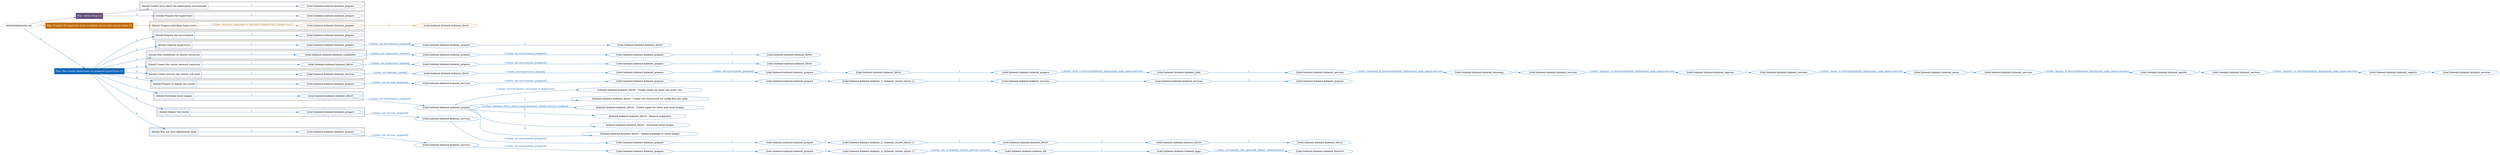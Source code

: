 digraph {
	graph [concentrate=true ordering=in rankdir=LR ratio=fill]
	edge [esep=5 sep=10]
	"kubeinit/playbook.yml" [id=root_node style=dotted]
	play_ebeb322b [label="Play: Initial setup (1)" color="#64507c" fontcolor="#ffffff" id=play_ebeb322b shape=box style=filled tooltip=localhost]
	"kubeinit/playbook.yml" -> play_ebeb322b [label="1 " color="#64507c" fontcolor="#64507c" id=edge_97371eeb labeltooltip="1 " tooltip="1 "]
	subgraph "kubeinit.kubeinit.kubeinit_prepare" {
		role_e0636be6 [label="[role] kubeinit.kubeinit.kubeinit_prepare" color="#64507c" id=role_e0636be6 tooltip="kubeinit.kubeinit.kubeinit_prepare"]
	}
	subgraph "kubeinit.kubeinit.kubeinit_prepare" {
		role_f9ffd383 [label="[role] kubeinit.kubeinit.kubeinit_prepare" color="#64507c" id=role_f9ffd383 tooltip="kubeinit.kubeinit.kubeinit_prepare"]
	}
	subgraph "Play: Initial setup (1)" {
		play_ebeb322b -> block_dc381b86 [label=1 color="#64507c" fontcolor="#64507c" id=edge_f3c9b269 labeltooltip=1 tooltip=1]
		subgraph cluster_block_dc381b86 {
			block_dc381b86 [label="[block] Gather facts about the deployment environment" color="#64507c" id=block_dc381b86 labeltooltip="Gather facts about the deployment environment" shape=box tooltip="Gather facts about the deployment environment"]
			block_dc381b86 -> role_e0636be6 [label="1 " color="#64507c" fontcolor="#64507c" id=edge_ab9700f2 labeltooltip="1 " tooltip="1 "]
		}
		play_ebeb322b -> block_392fecc4 [label=2 color="#64507c" fontcolor="#64507c" id=edge_1ffd80a2 labeltooltip=2 tooltip=2]
		subgraph cluster_block_392fecc4 {
			block_392fecc4 [label="[block] Prepare the hypervisors" color="#64507c" id=block_392fecc4 labeltooltip="Prepare the hypervisors" shape=box tooltip="Prepare the hypervisors"]
			block_392fecc4 -> role_f9ffd383 [label="1 " color="#64507c" fontcolor="#64507c" id=edge_21561698 labeltooltip="1 " tooltip="1 "]
		}
	}
	play_86df5506 [label="Play: Prepare all hypervisor hosts to deploy service and cluster nodes (0)" color="#c16e0b" fontcolor="#ffffff" id=play_86df5506 shape=box style=filled tooltip="Play: Prepare all hypervisor hosts to deploy service and cluster nodes (0)"]
	"kubeinit/playbook.yml" -> play_86df5506 [label="2 " color="#c16e0b" fontcolor="#c16e0b" id=edge_3bf9d54b labeltooltip="2 " tooltip="2 "]
	subgraph "kubeinit.kubeinit.kubeinit_libvirt" {
		role_e8bbdf57 [label="[role] kubeinit.kubeinit.kubeinit_libvirt" color="#c16e0b" id=role_e8bbdf57 tooltip="kubeinit.kubeinit.kubeinit_libvirt"]
	}
	subgraph "kubeinit.kubeinit.kubeinit_prepare" {
		role_d6c2d335 [label="[role] kubeinit.kubeinit.kubeinit_prepare" color="#c16e0b" id=role_d6c2d335 tooltip="kubeinit.kubeinit.kubeinit_prepare"]
		role_d6c2d335 -> role_e8bbdf57 [label="1 " color="#c16e0b" fontcolor="#c16e0b" id=edge_e1fff191 labeltooltip="1 " tooltip="1 "]
	}
	subgraph "Play: Prepare all hypervisor hosts to deploy service and cluster nodes (0)" {
		play_86df5506 -> block_7acf29fb [label=1 color="#c16e0b" fontcolor="#c16e0b" id=edge_d3efbb95 labeltooltip=1 tooltip=1]
		subgraph cluster_block_7acf29fb {
			block_7acf29fb [label="[block] Prepare individual hypervisors" color="#c16e0b" id=block_7acf29fb labeltooltip="Prepare individual hypervisors" shape=box tooltip="Prepare individual hypervisors"]
			block_7acf29fb -> role_d6c2d335 [label="1 [when: inventory_hostname in hostvars['kubeinit-facts'].hypervisors]" color="#c16e0b" fontcolor="#c16e0b" id=edge_d5f08c74 labeltooltip="1 [when: inventory_hostname in hostvars['kubeinit-facts'].hypervisors]" tooltip="1 [when: inventory_hostname in hostvars['kubeinit-facts'].hypervisors]"]
		}
	}
	play_c7064fa5 [label="Play: Run cluster deployment on prepared hypervisors (1)" color="#1267ba" fontcolor="#ffffff" id=play_c7064fa5 shape=box style=filled tooltip=localhost]
	"kubeinit/playbook.yml" -> play_c7064fa5 [label="3 " color="#1267ba" fontcolor="#1267ba" id=edge_d06b46b9 labeltooltip="3 " tooltip="3 "]
	subgraph "kubeinit.kubeinit.kubeinit_prepare" {
		role_9105de53 [label="[role] kubeinit.kubeinit.kubeinit_prepare" color="#1267ba" id=role_9105de53 tooltip="kubeinit.kubeinit.kubeinit_prepare"]
	}
	subgraph "kubeinit.kubeinit.kubeinit_libvirt" {
		role_8f34eb74 [label="[role] kubeinit.kubeinit.kubeinit_libvirt" color="#1267ba" id=role_8f34eb74 tooltip="kubeinit.kubeinit.kubeinit_libvirt"]
	}
	subgraph "kubeinit.kubeinit.kubeinit_prepare" {
		role_2ac9ea8a [label="[role] kubeinit.kubeinit.kubeinit_prepare" color="#1267ba" id=role_2ac9ea8a tooltip="kubeinit.kubeinit.kubeinit_prepare"]
		role_2ac9ea8a -> role_8f34eb74 [label="1 " color="#1267ba" fontcolor="#1267ba" id=edge_2ab9da57 labeltooltip="1 " tooltip="1 "]
	}
	subgraph "kubeinit.kubeinit.kubeinit_prepare" {
		role_92ebce7d [label="[role] kubeinit.kubeinit.kubeinit_prepare" color="#1267ba" id=role_92ebce7d tooltip="kubeinit.kubeinit.kubeinit_prepare"]
		role_92ebce7d -> role_2ac9ea8a [label="1 [when: not environment_prepared]" color="#1267ba" fontcolor="#1267ba" id=edge_d586e847 labeltooltip="1 [when: not environment_prepared]" tooltip="1 [when: not environment_prepared]"]
	}
	subgraph "kubeinit.kubeinit.kubeinit_libvirt" {
		role_46fd9f11 [label="[role] kubeinit.kubeinit.kubeinit_libvirt" color="#1267ba" id=role_46fd9f11 tooltip="kubeinit.kubeinit.kubeinit_libvirt"]
	}
	subgraph "kubeinit.kubeinit.kubeinit_prepare" {
		role_7fbed3cd [label="[role] kubeinit.kubeinit.kubeinit_prepare" color="#1267ba" id=role_7fbed3cd tooltip="kubeinit.kubeinit.kubeinit_prepare"]
		role_7fbed3cd -> role_46fd9f11 [label="1 " color="#1267ba" fontcolor="#1267ba" id=edge_3370c046 labeltooltip="1 " tooltip="1 "]
	}
	subgraph "kubeinit.kubeinit.kubeinit_prepare" {
		role_264d51ce [label="[role] kubeinit.kubeinit.kubeinit_prepare" color="#1267ba" id=role_264d51ce tooltip="kubeinit.kubeinit.kubeinit_prepare"]
		role_264d51ce -> role_7fbed3cd [label="1 [when: not environment_prepared]" color="#1267ba" fontcolor="#1267ba" id=edge_f0abaf6b labeltooltip="1 [when: not environment_prepared]" tooltip="1 [when: not environment_prepared]"]
	}
	subgraph "kubeinit.kubeinit.kubeinit_validations" {
		role_f55703b9 [label="[role] kubeinit.kubeinit.kubeinit_validations" color="#1267ba" id=role_f55703b9 tooltip="kubeinit.kubeinit.kubeinit_validations"]
		role_f55703b9 -> role_264d51ce [label="1 [when: not hypervisors_cleaned]" color="#1267ba" fontcolor="#1267ba" id=edge_0862f4a9 labeltooltip="1 [when: not hypervisors_cleaned]" tooltip="1 [when: not hypervisors_cleaned]"]
	}
	subgraph "kubeinit.kubeinit.kubeinit_libvirt" {
		role_fda18b17 [label="[role] kubeinit.kubeinit.kubeinit_libvirt" color="#1267ba" id=role_fda18b17 tooltip="kubeinit.kubeinit.kubeinit_libvirt"]
	}
	subgraph "kubeinit.kubeinit.kubeinit_prepare" {
		role_b82076f6 [label="[role] kubeinit.kubeinit.kubeinit_prepare" color="#1267ba" id=role_b82076f6 tooltip="kubeinit.kubeinit.kubeinit_prepare"]
		role_b82076f6 -> role_fda18b17 [label="1 " color="#1267ba" fontcolor="#1267ba" id=edge_c2e73c6c labeltooltip="1 " tooltip="1 "]
	}
	subgraph "kubeinit.kubeinit.kubeinit_prepare" {
		role_7426e904 [label="[role] kubeinit.kubeinit.kubeinit_prepare" color="#1267ba" id=role_7426e904 tooltip="kubeinit.kubeinit.kubeinit_prepare"]
		role_7426e904 -> role_b82076f6 [label="1 [when: not environment_prepared]" color="#1267ba" fontcolor="#1267ba" id=edge_6c98e704 labeltooltip="1 [when: not environment_prepared]" tooltip="1 [when: not environment_prepared]"]
	}
	subgraph "kubeinit.kubeinit.kubeinit_libvirt" {
		role_287bd5bd [label="[role] kubeinit.kubeinit.kubeinit_libvirt" color="#1267ba" id=role_287bd5bd tooltip="kubeinit.kubeinit.kubeinit_libvirt"]
		role_287bd5bd -> role_7426e904 [label="1 [when: not hypervisors_cleaned]" color="#1267ba" fontcolor="#1267ba" id=edge_ff1e952b labeltooltip="1 [when: not hypervisors_cleaned]" tooltip="1 [when: not hypervisors_cleaned]"]
	}
	subgraph "kubeinit.kubeinit.kubeinit_services" {
		role_b31074d2 [label="[role] kubeinit.kubeinit.kubeinit_services" color="#1267ba" id=role_b31074d2 tooltip="kubeinit.kubeinit.kubeinit_services"]
	}
	subgraph "kubeinit.kubeinit.kubeinit_registry" {
		role_e8f7dfb5 [label="[role] kubeinit.kubeinit.kubeinit_registry" color="#1267ba" id=role_e8f7dfb5 tooltip="kubeinit.kubeinit.kubeinit_registry"]
		role_e8f7dfb5 -> role_b31074d2 [label="1 " color="#1267ba" fontcolor="#1267ba" id=edge_a4ddbe61 labeltooltip="1 " tooltip="1 "]
	}
	subgraph "kubeinit.kubeinit.kubeinit_services" {
		role_9560f510 [label="[role] kubeinit.kubeinit.kubeinit_services" color="#1267ba" id=role_9560f510 tooltip="kubeinit.kubeinit.kubeinit_services"]
		role_9560f510 -> role_e8f7dfb5 [label="1 [when: 'registry' in hostvars[kubeinit_deployment_node_name].services]" color="#1267ba" fontcolor="#1267ba" id=edge_b5f30bd2 labeltooltip="1 [when: 'registry' in hostvars[kubeinit_deployment_node_name].services]" tooltip="1 [when: 'registry' in hostvars[kubeinit_deployment_node_name].services]"]
	}
	subgraph "kubeinit.kubeinit.kubeinit_apache" {
		role_4f09334e [label="[role] kubeinit.kubeinit.kubeinit_apache" color="#1267ba" id=role_4f09334e tooltip="kubeinit.kubeinit.kubeinit_apache"]
		role_4f09334e -> role_9560f510 [label="1 " color="#1267ba" fontcolor="#1267ba" id=edge_4994ca34 labeltooltip="1 " tooltip="1 "]
	}
	subgraph "kubeinit.kubeinit.kubeinit_services" {
		role_4fb16d83 [label="[role] kubeinit.kubeinit.kubeinit_services" color="#1267ba" id=role_4fb16d83 tooltip="kubeinit.kubeinit.kubeinit_services"]
		role_4fb16d83 -> role_4f09334e [label="1 [when: 'apache' in hostvars[kubeinit_deployment_node_name].services]" color="#1267ba" fontcolor="#1267ba" id=edge_48d9c1fd labeltooltip="1 [when: 'apache' in hostvars[kubeinit_deployment_node_name].services]" tooltip="1 [when: 'apache' in hostvars[kubeinit_deployment_node_name].services]"]
	}
	subgraph "kubeinit.kubeinit.kubeinit_nexus" {
		role_aa4f0908 [label="[role] kubeinit.kubeinit.kubeinit_nexus" color="#1267ba" id=role_aa4f0908 tooltip="kubeinit.kubeinit.kubeinit_nexus"]
		role_aa4f0908 -> role_4fb16d83 [label="1 " color="#1267ba" fontcolor="#1267ba" id=edge_b8f6fba8 labeltooltip="1 " tooltip="1 "]
	}
	subgraph "kubeinit.kubeinit.kubeinit_services" {
		role_7190120e [label="[role] kubeinit.kubeinit.kubeinit_services" color="#1267ba" id=role_7190120e tooltip="kubeinit.kubeinit.kubeinit_services"]
		role_7190120e -> role_aa4f0908 [label="1 [when: 'nexus' in hostvars[kubeinit_deployment_node_name].services]" color="#1267ba" fontcolor="#1267ba" id=edge_a5205f81 labeltooltip="1 [when: 'nexus' in hostvars[kubeinit_deployment_node_name].services]" tooltip="1 [when: 'nexus' in hostvars[kubeinit_deployment_node_name].services]"]
	}
	subgraph "kubeinit.kubeinit.kubeinit_haproxy" {
		role_b77a970b [label="[role] kubeinit.kubeinit.kubeinit_haproxy" color="#1267ba" id=role_b77a970b tooltip="kubeinit.kubeinit.kubeinit_haproxy"]
		role_b77a970b -> role_7190120e [label="1 " color="#1267ba" fontcolor="#1267ba" id=edge_bd65090b labeltooltip="1 " tooltip="1 "]
	}
	subgraph "kubeinit.kubeinit.kubeinit_services" {
		role_d8a804d3 [label="[role] kubeinit.kubeinit.kubeinit_services" color="#1267ba" id=role_d8a804d3 tooltip="kubeinit.kubeinit.kubeinit_services"]
		role_d8a804d3 -> role_b77a970b [label="1 [when: 'haproxy' in hostvars[kubeinit_deployment_node_name].services]" color="#1267ba" fontcolor="#1267ba" id=edge_b01a42fa labeltooltip="1 [when: 'haproxy' in hostvars[kubeinit_deployment_node_name].services]" tooltip="1 [when: 'haproxy' in hostvars[kubeinit_deployment_node_name].services]"]
	}
	subgraph "kubeinit.kubeinit.kubeinit_dnsmasq" {
		role_cc12ee71 [label="[role] kubeinit.kubeinit.kubeinit_dnsmasq" color="#1267ba" id=role_cc12ee71 tooltip="kubeinit.kubeinit.kubeinit_dnsmasq"]
		role_cc12ee71 -> role_d8a804d3 [label="1 " color="#1267ba" fontcolor="#1267ba" id=edge_4d1b2b56 labeltooltip="1 " tooltip="1 "]
	}
	subgraph "kubeinit.kubeinit.kubeinit_services" {
		role_3fe679e4 [label="[role] kubeinit.kubeinit.kubeinit_services" color="#1267ba" id=role_3fe679e4 tooltip="kubeinit.kubeinit.kubeinit_services"]
		role_3fe679e4 -> role_cc12ee71 [label="1 [when: 'dnsmasq' in hostvars[kubeinit_deployment_node_name].services]" color="#1267ba" fontcolor="#1267ba" id=edge_dc143839 labeltooltip="1 [when: 'dnsmasq' in hostvars[kubeinit_deployment_node_name].services]" tooltip="1 [when: 'dnsmasq' in hostvars[kubeinit_deployment_node_name].services]"]
	}
	subgraph "kubeinit.kubeinit.kubeinit_bind" {
		role_d10eb611 [label="[role] kubeinit.kubeinit.kubeinit_bind" color="#1267ba" id=role_d10eb611 tooltip="kubeinit.kubeinit.kubeinit_bind"]
		role_d10eb611 -> role_3fe679e4 [label="1 " color="#1267ba" fontcolor="#1267ba" id=edge_da058bb9 labeltooltip="1 " tooltip="1 "]
	}
	subgraph "kubeinit.kubeinit.kubeinit_prepare" {
		role_45907d24 [label="[role] kubeinit.kubeinit.kubeinit_prepare" color="#1267ba" id=role_45907d24 tooltip="kubeinit.kubeinit.kubeinit_prepare"]
		role_45907d24 -> role_d10eb611 [label="1 [when: 'bind' in hostvars[kubeinit_deployment_node_name].services]" color="#1267ba" fontcolor="#1267ba" id=edge_e51d5c03 labeltooltip="1 [when: 'bind' in hostvars[kubeinit_deployment_node_name].services]" tooltip="1 [when: 'bind' in hostvars[kubeinit_deployment_node_name].services]"]
	}
	subgraph "kubeinit.kubeinit.kubeinit_libvirt" {
		role_015fd0b1 [label="[role] kubeinit.kubeinit.kubeinit_libvirt" color="#1267ba" id=role_015fd0b1 tooltip="kubeinit.kubeinit.kubeinit_libvirt"]
		role_015fd0b1 -> role_45907d24 [label="1 " color="#1267ba" fontcolor="#1267ba" id=edge_3ae0d93d labeltooltip="1 " tooltip="1 "]
	}
	subgraph "kubeinit.kubeinit.kubeinit_prepare" {
		role_93fe5860 [label="[role] kubeinit.kubeinit.kubeinit_prepare" color="#1267ba" id=role_93fe5860 tooltip="kubeinit.kubeinit.kubeinit_prepare"]
		role_93fe5860 -> role_015fd0b1 [label="1 " color="#1267ba" fontcolor="#1267ba" id=edge_a61157cd labeltooltip="1 " tooltip="1 "]
	}
	subgraph "kubeinit.kubeinit.kubeinit_prepare" {
		role_48c331af [label="[role] kubeinit.kubeinit.kubeinit_prepare" color="#1267ba" id=role_48c331af tooltip="kubeinit.kubeinit.kubeinit_prepare"]
		role_48c331af -> role_93fe5860 [label="1 [when: not environment_prepared]" color="#1267ba" fontcolor="#1267ba" id=edge_bc4fec40 labeltooltip="1 [when: not environment_prepared]" tooltip="1 [when: not environment_prepared]"]
	}
	subgraph "kubeinit.kubeinit.kubeinit_libvirt" {
		role_50346745 [label="[role] kubeinit.kubeinit.kubeinit_libvirt" color="#1267ba" id=role_50346745 tooltip="kubeinit.kubeinit.kubeinit_libvirt"]
		role_50346745 -> role_48c331af [label="1 [when: not hypervisors_cleaned]" color="#1267ba" fontcolor="#1267ba" id=edge_4253db2f labeltooltip="1 [when: not hypervisors_cleaned]" tooltip="1 [when: not hypervisors_cleaned]"]
	}
	subgraph "kubeinit.kubeinit.kubeinit_services" {
		role_aeef28c9 [label="[role] kubeinit.kubeinit.kubeinit_services" color="#1267ba" id=role_aeef28c9 tooltip="kubeinit.kubeinit.kubeinit_services"]
		role_aeef28c9 -> role_50346745 [label="1 [when: not network_created]" color="#1267ba" fontcolor="#1267ba" id=edge_97f4d27f labeltooltip="1 [when: not network_created]" tooltip="1 [when: not network_created]"]
	}
	subgraph "kubeinit.kubeinit.kubeinit_prepare" {
		role_47b85a0d [label="[role] kubeinit.kubeinit.kubeinit_prepare" color="#1267ba" id=role_47b85a0d tooltip="kubeinit.kubeinit.kubeinit_prepare"]
	}
	subgraph "kubeinit.kubeinit.kubeinit_services" {
		role_2c47b7a7 [label="[role] kubeinit.kubeinit.kubeinit_services" color="#1267ba" id=role_2c47b7a7 tooltip="kubeinit.kubeinit.kubeinit_services"]
		role_2c47b7a7 -> role_47b85a0d [label="1 " color="#1267ba" fontcolor="#1267ba" id=edge_cb1b9561 labeltooltip="1 " tooltip="1 "]
	}
	subgraph "kubeinit.kubeinit.kubeinit_services" {
		role_c7971c9b [label="[role] kubeinit.kubeinit.kubeinit_services" color="#1267ba" id=role_c7971c9b tooltip="kubeinit.kubeinit.kubeinit_services"]
		role_c7971c9b -> role_2c47b7a7 [label="1 " color="#1267ba" fontcolor="#1267ba" id=edge_181083a5 labeltooltip="1 " tooltip="1 "]
	}
	subgraph "kubeinit.kubeinit.kubeinit_{{ kubeinit_cluster_distro }}" {
		role_90f8749b [label="[role] kubeinit.kubeinit.kubeinit_{{ kubeinit_cluster_distro }}" color="#1267ba" id=role_90f8749b tooltip="kubeinit.kubeinit.kubeinit_{{ kubeinit_cluster_distro }}"]
		role_90f8749b -> role_c7971c9b [label="1 " color="#1267ba" fontcolor="#1267ba" id=edge_1874ef7f labeltooltip="1 " tooltip="1 "]
	}
	subgraph "kubeinit.kubeinit.kubeinit_prepare" {
		role_b1d654a2 [label="[role] kubeinit.kubeinit.kubeinit_prepare" color="#1267ba" id=role_b1d654a2 tooltip="kubeinit.kubeinit.kubeinit_prepare"]
		role_b1d654a2 -> role_90f8749b [label="1 " color="#1267ba" fontcolor="#1267ba" id=edge_280a932a labeltooltip="1 " tooltip="1 "]
	}
	subgraph "kubeinit.kubeinit.kubeinit_prepare" {
		role_b1378548 [label="[role] kubeinit.kubeinit.kubeinit_prepare" color="#1267ba" id=role_b1378548 tooltip="kubeinit.kubeinit.kubeinit_prepare"]
		role_b1378548 -> role_b1d654a2 [label="1 " color="#1267ba" fontcolor="#1267ba" id=edge_b22d12e9 labeltooltip="1 " tooltip="1 "]
	}
	subgraph "kubeinit.kubeinit.kubeinit_services" {
		role_91b8159d [label="[role] kubeinit.kubeinit.kubeinit_services" color="#1267ba" id=role_91b8159d tooltip="kubeinit.kubeinit.kubeinit_services"]
		role_91b8159d -> role_b1378548 [label="1 [when: not environment_prepared]" color="#1267ba" fontcolor="#1267ba" id=edge_c6d8b420 labeltooltip="1 [when: not environment_prepared]" tooltip="1 [when: not environment_prepared]"]
	}
	subgraph "kubeinit.kubeinit.kubeinit_prepare" {
		role_215f410a [label="[role] kubeinit.kubeinit.kubeinit_prepare" color="#1267ba" id=role_215f410a tooltip="kubeinit.kubeinit.kubeinit_prepare"]
		role_215f410a -> role_91b8159d [label="1 [when: not services_prepared]" color="#1267ba" fontcolor="#1267ba" id=edge_eb9c2f41 labeltooltip="1 [when: not services_prepared]" tooltip="1 [when: not services_prepared]"]
	}
	subgraph "kubeinit.kubeinit.kubeinit_prepare" {
		role_62dd1d5a [label="[role] kubeinit.kubeinit.kubeinit_prepare" color="#1267ba" id=role_62dd1d5a tooltip="kubeinit.kubeinit.kubeinit_prepare"]
		task_64e9786e [label="kubeinit.kubeinit.kubeinit_libvirt : Create tuples for hosts and guest vms" color="#1267ba" id=task_64e9786e shape=octagon tooltip="kubeinit.kubeinit.kubeinit_libvirt : Create tuples for hosts and guest vms"]
		role_62dd1d5a -> task_64e9786e [label="1 [when: hostvars[guest_vm].target in hypervisor]" color="#1267ba" fontcolor="#1267ba" id=edge_4a7d2efd labeltooltip="1 [when: hostvars[guest_vm].target in hypervisor]" tooltip="1 [when: hostvars[guest_vm].target in hypervisor]"]
		task_6bf5aac2 [label="kubeinit.kubeinit.kubeinit_libvirt : Create new directories for config files per node" color="#1267ba" id=task_6bf5aac2 shape=octagon tooltip="kubeinit.kubeinit.kubeinit_libvirt : Create new directories for config files per node"]
		role_62dd1d5a -> task_6bf5aac2 [label="2 " color="#1267ba" fontcolor="#1267ba" id=edge_5766d3b7 labeltooltip="2 " tooltip="2 "]
		task_6a82089b [label="kubeinit.kubeinit.kubeinit_libvirt : Create tuples for hosts and cloud images" color="#1267ba" id=task_6a82089b shape=octagon tooltip="kubeinit.kubeinit.kubeinit_libvirt : Create tuples for hosts and cloud images"]
		role_62dd1d5a -> task_6a82089b [label="3 [when: kubeinit_libvirt_cloud_images[kubeinit_cluster_distro] is defined]" color="#1267ba" fontcolor="#1267ba" id=edge_6b7ba287 labeltooltip="3 [when: kubeinit_libvirt_cloud_images[kubeinit_cluster_distro] is defined]" tooltip="3 [when: kubeinit_libvirt_cloud_images[kubeinit_cluster_distro] is defined]"]
		task_d593db99 [label="kubeinit.kubeinit.kubeinit_libvirt : Remove duplicates" color="#1267ba" id=task_d593db99 shape=octagon tooltip="kubeinit.kubeinit.kubeinit_libvirt : Remove duplicates"]
		role_62dd1d5a -> task_d593db99 [label="4 " color="#1267ba" fontcolor="#1267ba" id=edge_344d35bb labeltooltip="4 " tooltip="4 "]
		task_63c36102 [label="kubeinit.kubeinit.kubeinit_libvirt : Download cloud images" color="#1267ba" id=task_63c36102 shape=octagon tooltip="kubeinit.kubeinit.kubeinit_libvirt : Download cloud images"]
		role_62dd1d5a -> task_63c36102 [label="5 " color="#1267ba" fontcolor="#1267ba" id=edge_4a7b629d labeltooltip="5 " tooltip="5 "]
		task_2351a482 [label="kubeinit.kubeinit.kubeinit_libvirt : Update packages in cloud images" color="#1267ba" id=task_2351a482 shape=octagon tooltip="kubeinit.kubeinit.kubeinit_libvirt : Update packages in cloud images"]
		role_62dd1d5a -> task_2351a482 [label="6 " color="#1267ba" fontcolor="#1267ba" id=edge_7f6b70ff labeltooltip="6 " tooltip="6 "]
	}
	subgraph "kubeinit.kubeinit.kubeinit_libvirt" {
		role_781061ae [label="[role] kubeinit.kubeinit.kubeinit_libvirt" color="#1267ba" id=role_781061ae tooltip="kubeinit.kubeinit.kubeinit_libvirt"]
		role_781061ae -> role_62dd1d5a [label="1 [when: not environment_prepared]" color="#1267ba" fontcolor="#1267ba" id=edge_6efedb49 labeltooltip="1 [when: not environment_prepared]" tooltip="1 [when: not environment_prepared]"]
	}
	subgraph "kubeinit.kubeinit.kubeinit_libvirt" {
		role_6b988f07 [label="[role] kubeinit.kubeinit.kubeinit_libvirt" color="#1267ba" id=role_6b988f07 tooltip="kubeinit.kubeinit.kubeinit_libvirt"]
	}
	subgraph "kubeinit.kubeinit.kubeinit_libvirt" {
		role_96d87d78 [label="[role] kubeinit.kubeinit.kubeinit_libvirt" color="#1267ba" id=role_96d87d78 tooltip="kubeinit.kubeinit.kubeinit_libvirt"]
		role_96d87d78 -> role_6b988f07 [label="1 " color="#1267ba" fontcolor="#1267ba" id=edge_1c0aca56 labeltooltip="1 " tooltip="1 "]
	}
	subgraph "kubeinit.kubeinit.kubeinit_libvirt" {
		role_8d6034f4 [label="[role] kubeinit.kubeinit.kubeinit_libvirt" color="#1267ba" id=role_8d6034f4 tooltip="kubeinit.kubeinit.kubeinit_libvirt"]
		role_8d6034f4 -> role_96d87d78 [label="1 " color="#1267ba" fontcolor="#1267ba" id=edge_13e7723d labeltooltip="1 " tooltip="1 "]
	}
	subgraph "kubeinit.kubeinit.kubeinit_{{ kubeinit_cluster_distro }}" {
		role_363f7d8f [label="[role] kubeinit.kubeinit.kubeinit_{{ kubeinit_cluster_distro }}" color="#1267ba" id=role_363f7d8f tooltip="kubeinit.kubeinit.kubeinit_{{ kubeinit_cluster_distro }}"]
		role_363f7d8f -> role_8d6034f4 [label="1 " color="#1267ba" fontcolor="#1267ba" id=edge_f7c2a1d6 labeltooltip="1 " tooltip="1 "]
	}
	subgraph "kubeinit.kubeinit.kubeinit_prepare" {
		role_18509849 [label="[role] kubeinit.kubeinit.kubeinit_prepare" color="#1267ba" id=role_18509849 tooltip="kubeinit.kubeinit.kubeinit_prepare"]
		role_18509849 -> role_363f7d8f [label="1 " color="#1267ba" fontcolor="#1267ba" id=edge_7a601112 labeltooltip="1 " tooltip="1 "]
	}
	subgraph "kubeinit.kubeinit.kubeinit_prepare" {
		role_2c5a6be8 [label="[role] kubeinit.kubeinit.kubeinit_prepare" color="#1267ba" id=role_2c5a6be8 tooltip="kubeinit.kubeinit.kubeinit_prepare"]
		role_2c5a6be8 -> role_18509849 [label="1 " color="#1267ba" fontcolor="#1267ba" id=edge_e44ed4b5 labeltooltip="1 " tooltip="1 "]
	}
	subgraph "kubeinit.kubeinit.kubeinit_services" {
		role_f7520c38 [label="[role] kubeinit.kubeinit.kubeinit_services" color="#1267ba" id=role_f7520c38 tooltip="kubeinit.kubeinit.kubeinit_services"]
		role_f7520c38 -> role_2c5a6be8 [label="1 [when: not environment_prepared]" color="#1267ba" fontcolor="#1267ba" id=edge_e8ec8bb6 labeltooltip="1 [when: not environment_prepared]" tooltip="1 [when: not environment_prepared]"]
	}
	subgraph "kubeinit.kubeinit.kubeinit_prepare" {
		role_63870504 [label="[role] kubeinit.kubeinit.kubeinit_prepare" color="#1267ba" id=role_63870504 tooltip="kubeinit.kubeinit.kubeinit_prepare"]
		role_63870504 -> role_f7520c38 [label="1 [when: not services_prepared]" color="#1267ba" fontcolor="#1267ba" id=edge_7cea1d1e labeltooltip="1 [when: not services_prepared]" tooltip="1 [when: not services_prepared]"]
	}
	subgraph "kubeinit.kubeinit.kubeinit_kubevirt" {
		role_747278f3 [label="[role] kubeinit.kubeinit.kubeinit_kubevirt" color="#1267ba" id=role_747278f3 tooltip="kubeinit.kubeinit.kubeinit_kubevirt"]
	}
	subgraph "kubeinit.kubeinit.kubeinit_apps" {
		role_ec2a7a60 [label="[role] kubeinit.kubeinit.kubeinit_apps" color="#1267ba" id=role_ec2a7a60 tooltip="kubeinit.kubeinit.kubeinit_apps"]
		role_ec2a7a60 -> role_747278f3 [label="1 [when: not kubeinit_okd_openshift_deploy | default(False)]" color="#1267ba" fontcolor="#1267ba" id=edge_939ec29a labeltooltip="1 [when: not kubeinit_okd_openshift_deploy | default(False)]" tooltip="1 [when: not kubeinit_okd_openshift_deploy | default(False)]"]
	}
	subgraph "kubeinit.kubeinit.kubeinit_nfs" {
		role_6e4a1767 [label="[role] kubeinit.kubeinit.kubeinit_nfs" color="#1267ba" id=role_6e4a1767 tooltip="kubeinit.kubeinit.kubeinit_nfs"]
		role_6e4a1767 -> role_ec2a7a60 [label="1 " color="#1267ba" fontcolor="#1267ba" id=edge_8be89d78 labeltooltip="1 " tooltip="1 "]
	}
	subgraph "kubeinit.kubeinit.kubeinit_{{ kubeinit_cluster_distro }}" {
		role_56d321db [label="[role] kubeinit.kubeinit.kubeinit_{{ kubeinit_cluster_distro }}" color="#1267ba" id=role_56d321db tooltip="kubeinit.kubeinit.kubeinit_{{ kubeinit_cluster_distro }}"]
		role_56d321db -> role_6e4a1767 [label="1 [when: 'nfs' in kubeinit_cluster_hostvars.services]" color="#1267ba" fontcolor="#1267ba" id=edge_8e9f1bb9 labeltooltip="1 [when: 'nfs' in kubeinit_cluster_hostvars.services]" tooltip="1 [when: 'nfs' in kubeinit_cluster_hostvars.services]"]
	}
	subgraph "kubeinit.kubeinit.kubeinit_prepare" {
		role_ff1f567d [label="[role] kubeinit.kubeinit.kubeinit_prepare" color="#1267ba" id=role_ff1f567d tooltip="kubeinit.kubeinit.kubeinit_prepare"]
		role_ff1f567d -> role_56d321db [label="1 " color="#1267ba" fontcolor="#1267ba" id=edge_01aa70a4 labeltooltip="1 " tooltip="1 "]
	}
	subgraph "kubeinit.kubeinit.kubeinit_prepare" {
		role_eecb5921 [label="[role] kubeinit.kubeinit.kubeinit_prepare" color="#1267ba" id=role_eecb5921 tooltip="kubeinit.kubeinit.kubeinit_prepare"]
		role_eecb5921 -> role_ff1f567d [label="1 " color="#1267ba" fontcolor="#1267ba" id=edge_50f0d062 labeltooltip="1 " tooltip="1 "]
	}
	subgraph "kubeinit.kubeinit.kubeinit_services" {
		role_395b3ab4 [label="[role] kubeinit.kubeinit.kubeinit_services" color="#1267ba" id=role_395b3ab4 tooltip="kubeinit.kubeinit.kubeinit_services"]
		role_395b3ab4 -> role_eecb5921 [label="1 [when: not environment_prepared]" color="#1267ba" fontcolor="#1267ba" id=edge_e245f431 labeltooltip="1 [when: not environment_prepared]" tooltip="1 [when: not environment_prepared]"]
	}
	subgraph "kubeinit.kubeinit.kubeinit_prepare" {
		role_57d4217f [label="[role] kubeinit.kubeinit.kubeinit_prepare" color="#1267ba" id=role_57d4217f tooltip="kubeinit.kubeinit.kubeinit_prepare"]
		role_57d4217f -> role_395b3ab4 [label="1 [when: not services_prepared]" color="#1267ba" fontcolor="#1267ba" id=edge_11eee1d3 labeltooltip="1 [when: not services_prepared]" tooltip="1 [when: not services_prepared]"]
	}
	subgraph "Play: Run cluster deployment on prepared hypervisors (1)" {
		play_c7064fa5 -> block_a5ae801f [label=1 color="#1267ba" fontcolor="#1267ba" id=edge_59fec82f labeltooltip=1 tooltip=1]
		subgraph cluster_block_a5ae801f {
			block_a5ae801f [label="[block] Prepare the environment" color="#1267ba" id=block_a5ae801f labeltooltip="Prepare the environment" shape=box tooltip="Prepare the environment"]
			block_a5ae801f -> role_9105de53 [label="1 " color="#1267ba" fontcolor="#1267ba" id=edge_0e87eb78 labeltooltip="1 " tooltip="1 "]
		}
		play_c7064fa5 -> block_53378fd6 [label=2 color="#1267ba" fontcolor="#1267ba" id=edge_b7149272 labeltooltip=2 tooltip=2]
		subgraph cluster_block_53378fd6 {
			block_53378fd6 [label="[block] Cleanup hypervisors" color="#1267ba" id=block_53378fd6 labeltooltip="Cleanup hypervisors" shape=box tooltip="Cleanup hypervisors"]
			block_53378fd6 -> role_92ebce7d [label="1 " color="#1267ba" fontcolor="#1267ba" id=edge_947c3522 labeltooltip="1 " tooltip="1 "]
		}
		play_c7064fa5 -> block_4316b074 [label=3 color="#1267ba" fontcolor="#1267ba" id=edge_9f84c72a labeltooltip=3 tooltip=3]
		subgraph cluster_block_4316b074 {
			block_4316b074 [label="[block] Run validations on cluster resources" color="#1267ba" id=block_4316b074 labeltooltip="Run validations on cluster resources" shape=box tooltip="Run validations on cluster resources"]
			block_4316b074 -> role_f55703b9 [label="1 " color="#1267ba" fontcolor="#1267ba" id=edge_cc974262 labeltooltip="1 " tooltip="1 "]
		}
		play_c7064fa5 -> block_d86840f2 [label=4 color="#1267ba" fontcolor="#1267ba" id=edge_097d2c93 labeltooltip=4 tooltip=4]
		subgraph cluster_block_d86840f2 {
			block_d86840f2 [label="[block] Create the cluster network resources" color="#1267ba" id=block_d86840f2 labeltooltip="Create the cluster network resources" shape=box tooltip="Create the cluster network resources"]
			block_d86840f2 -> role_287bd5bd [label="1 " color="#1267ba" fontcolor="#1267ba" id=edge_1f46878d labeltooltip="1 " tooltip="1 "]
		}
		play_c7064fa5 -> block_526adc85 [label=5 color="#1267ba" fontcolor="#1267ba" id=edge_5384c814 labeltooltip=5 tooltip=5]
		subgraph cluster_block_526adc85 {
			block_526adc85 [label="[block] Create services the cluster will need" color="#1267ba" id=block_526adc85 labeltooltip="Create services the cluster will need" shape=box tooltip="Create services the cluster will need"]
			block_526adc85 -> role_aeef28c9 [label="1 " color="#1267ba" fontcolor="#1267ba" id=edge_b36fba25 labeltooltip="1 " tooltip="1 "]
		}
		play_c7064fa5 -> block_31a10e6b [label=6 color="#1267ba" fontcolor="#1267ba" id=edge_a19b1990 labeltooltip=6 tooltip=6]
		subgraph cluster_block_31a10e6b {
			block_31a10e6b [label="[block] Prepare to deploy the cluster" color="#1267ba" id=block_31a10e6b labeltooltip="Prepare to deploy the cluster" shape=box tooltip="Prepare to deploy the cluster"]
			block_31a10e6b -> role_215f410a [label="1 " color="#1267ba" fontcolor="#1267ba" id=edge_90393a30 labeltooltip="1 " tooltip="1 "]
		}
		play_c7064fa5 -> block_66e8bad7 [label=7 color="#1267ba" fontcolor="#1267ba" id=edge_9584e3f2 labeltooltip=7 tooltip=7]
		subgraph cluster_block_66e8bad7 {
			block_66e8bad7 [label="[block] Download cloud images" color="#1267ba" id=block_66e8bad7 labeltooltip="Download cloud images" shape=box tooltip="Download cloud images"]
			block_66e8bad7 -> role_781061ae [label="1 " color="#1267ba" fontcolor="#1267ba" id=edge_b34734e8 labeltooltip="1 " tooltip="1 "]
		}
		play_c7064fa5 -> block_1a4317db [label=8 color="#1267ba" fontcolor="#1267ba" id=edge_9abe82be labeltooltip=8 tooltip=8]
		subgraph cluster_block_1a4317db {
			block_1a4317db [label="[block] Deploy the cluster" color="#1267ba" id=block_1a4317db labeltooltip="Deploy the cluster" shape=box tooltip="Deploy the cluster"]
			block_1a4317db -> role_63870504 [label="1 " color="#1267ba" fontcolor="#1267ba" id=edge_35fe3252 labeltooltip="1 " tooltip="1 "]
		}
		play_c7064fa5 -> block_ad2b0124 [label=9 color="#1267ba" fontcolor="#1267ba" id=edge_db164bd5 labeltooltip=9 tooltip=9]
		subgraph cluster_block_ad2b0124 {
			block_ad2b0124 [label="[block] Run any post-deployment tasks" color="#1267ba" id=block_ad2b0124 labeltooltip="Run any post-deployment tasks" shape=box tooltip="Run any post-deployment tasks"]
			block_ad2b0124 -> role_57d4217f [label="1 " color="#1267ba" fontcolor="#1267ba" id=edge_5594b54d labeltooltip="1 " tooltip="1 "]
		}
	}
}
